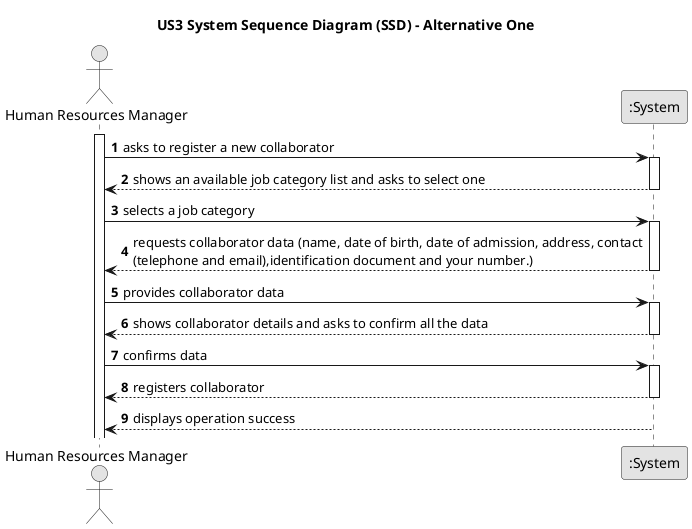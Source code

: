 @startuml
skinparam monochrome true
skinparam packageStyle rectangle
skinparam shadowing false

title US3 System Sequence Diagram (SSD) - Alternative One


autonumber
actor "Human Resources Manager" as collaborator

participant ":System" as System

activate collaborator



    collaborator -> System : asks to register a new collaborator
    activate System

    System --> collaborator : shows an available job category list and asks to select one

    deactivate System

    collaborator -> System : selects a job category

    activate System

    System --> collaborator : requests collaborator data (name, date of birth, date of admission, address, contact\n(telephone and email),identification document and your number.)

       deactivate System

        collaborator -> System : provides collaborator data

               activate System

    System --> collaborator : shows collaborator details and asks to confirm all the data
        deactivate System

    collaborator -> System : confirms data

       activate System

      System --> collaborator : registers collaborator

              deactivate System

       System --> collaborator : displays operation success

@enduml
